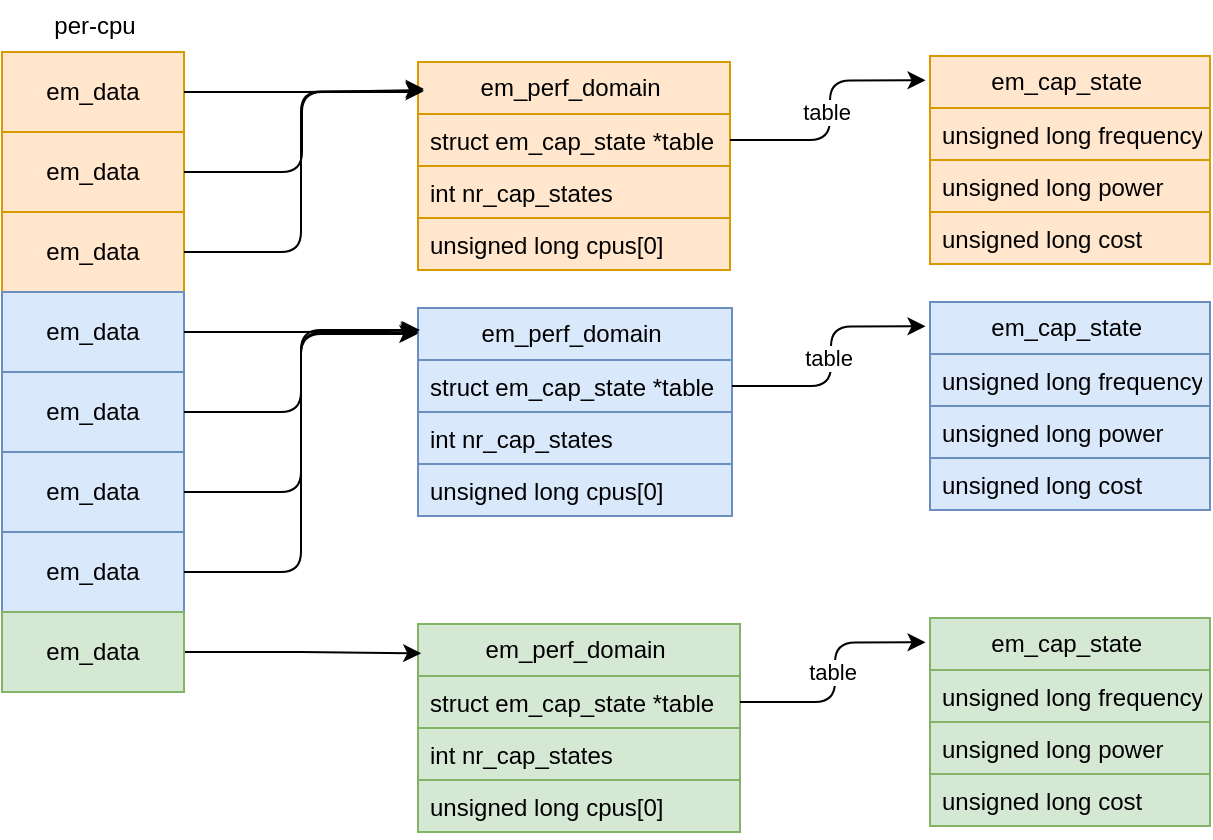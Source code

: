 <mxfile version="25.0.3">
  <diagram name="第 1 页" id="EyvoLrxKdqtRImHTJter">
    <mxGraphModel dx="1450" dy="565" grid="0" gridSize="10" guides="1" tooltips="1" connect="1" arrows="1" fold="1" page="0" pageScale="1" pageWidth="827" pageHeight="1169" math="0" shadow="0">
      <root>
        <mxCell id="0" />
        <mxCell id="1" parent="0" />
        <mxCell id="ZBppqq8Fz28i7emZPLZb-5" value="&lt;span style=&quot;white-space: pre;&quot;&gt;em_perf_domain &lt;/span&gt;" style="swimlane;fontStyle=0;childLayout=stackLayout;horizontal=1;startSize=26;fillColor=#ffe6cc;horizontalStack=0;resizeParent=1;resizeParentMax=0;resizeLast=0;collapsible=1;marginBottom=0;whiteSpace=wrap;html=1;strokeColor=#d79b00;" vertex="1" parent="1">
          <mxGeometry x="92" y="182" width="156" height="104" as="geometry" />
        </mxCell>
        <mxCell id="ZBppqq8Fz28i7emZPLZb-6" value="&lt;div data-docx-has-block-data=&quot;false&quot; data-lark-html-role=&quot;root&quot; data-page-id=&quot;OVLbd3XOoonZWexN1W4cDVL6nub&quot;&gt;&lt;div class=&quot;old-record-id-NN1HdJhBpocKVex6FEFcqNVyn2f&quot; style=&quot;white-space:pre;&quot;&gt;struct em_cap_state *table&lt;/div&gt;&lt;/div&gt;&lt;span class=&quot;lark-record-clipboard&quot; data-lark-record-format=&quot;docx/text&quot; data-lark-record-data=&quot;{&amp;quot;rootId&amp;quot;:&amp;quot;OVLbd3XOoonZWexN1W4cDVL6nub&amp;quot;,&amp;quot;text&amp;quot;:{&amp;quot;initialAttributedTexts&amp;quot;:{&amp;quot;text&amp;quot;:{&amp;quot;0&amp;quot;:&amp;quot;struct em_cap_state *table&amp;quot;},&amp;quot;attribs&amp;quot;:{&amp;quot;0&amp;quot;:&amp;quot;*0+q&amp;quot;}},&amp;quot;apool&amp;quot;:{&amp;quot;numToAttrib&amp;quot;:{&amp;quot;0&amp;quot;:[&amp;quot;author&amp;quot;,&amp;quot;7205516225223376900&amp;quot;]},&amp;quot;nextNum&amp;quot;:1}},&amp;quot;type&amp;quot;:&amp;quot;text&amp;quot;,&amp;quot;referenceRecordMap&amp;quot;:{},&amp;quot;extra&amp;quot;:{&amp;quot;channel&amp;quot;:&amp;quot;saas&amp;quot;,&amp;quot;pasteRandomId&amp;quot;:&amp;quot;0f551483-19a0-4a7f-8f10-7c148c04fb34&amp;quot;,&amp;quot;mention_page_title&amp;quot;:{},&amp;quot;external_mention_url&amp;quot;:{}},&amp;quot;isKeepQuoteContainer&amp;quot;:false,&amp;quot;isFromCode&amp;quot;:true,&amp;quot;selection&amp;quot;:[{&amp;quot;id&amp;quot;:44,&amp;quot;type&amp;quot;:&amp;quot;text&amp;quot;,&amp;quot;selection&amp;quot;:{&amp;quot;start&amp;quot;:525,&amp;quot;end&amp;quot;:551},&amp;quot;recordId&amp;quot;:&amp;quot;NN1HdJhBpocKVex6FEFcqNVyn2f&amp;quot;}],&amp;quot;payloadMap&amp;quot;:{},&amp;quot;isCut&amp;quot;:false}&quot;&gt;&lt;/span&gt;" style="text;strokeColor=#d79b00;fillColor=#ffe6cc;align=left;verticalAlign=top;spacingLeft=4;spacingRight=4;overflow=hidden;rotatable=0;points=[[0,0.5],[1,0.5]];portConstraint=eastwest;whiteSpace=wrap;html=1;" vertex="1" parent="ZBppqq8Fz28i7emZPLZb-5">
          <mxGeometry y="26" width="156" height="26" as="geometry" />
        </mxCell>
        <mxCell id="ZBppqq8Fz28i7emZPLZb-7" value="&lt;div data-docx-has-block-data=&quot;false&quot; data-lark-html-role=&quot;root&quot; data-page-id=&quot;OVLbd3XOoonZWexN1W4cDVL6nub&quot;&gt;&lt;div class=&quot;old-record-id-NN1HdJhBpocKVex6FEFcqNVyn2f&quot; style=&quot;white-space:pre;&quot;&gt;int nr_cap_states&lt;/div&gt;&lt;/div&gt;&lt;span class=&quot;lark-record-clipboard&quot; data-lark-record-format=&quot;docx/text&quot; data-lark-record-data=&quot;{&amp;quot;rootId&amp;quot;:&amp;quot;OVLbd3XOoonZWexN1W4cDVL6nub&amp;quot;,&amp;quot;text&amp;quot;:{&amp;quot;initialAttributedTexts&amp;quot;:{&amp;quot;text&amp;quot;:{&amp;quot;0&amp;quot;:&amp;quot;int nr_cap_states&amp;quot;},&amp;quot;attribs&amp;quot;:{&amp;quot;0&amp;quot;:&amp;quot;*0+h&amp;quot;}},&amp;quot;apool&amp;quot;:{&amp;quot;numToAttrib&amp;quot;:{&amp;quot;0&amp;quot;:[&amp;quot;author&amp;quot;,&amp;quot;7205516225223376900&amp;quot;]},&amp;quot;nextNum&amp;quot;:1}},&amp;quot;type&amp;quot;:&amp;quot;text&amp;quot;,&amp;quot;referenceRecordMap&amp;quot;:{},&amp;quot;extra&amp;quot;:{&amp;quot;channel&amp;quot;:&amp;quot;saas&amp;quot;,&amp;quot;pasteRandomId&amp;quot;:&amp;quot;ad8ab475-921c-4f4f-96c0-d8ee9f2fae6c&amp;quot;,&amp;quot;mention_page_title&amp;quot;:{},&amp;quot;external_mention_url&amp;quot;:{}},&amp;quot;isKeepQuoteContainer&amp;quot;:false,&amp;quot;isFromCode&amp;quot;:true,&amp;quot;selection&amp;quot;:[{&amp;quot;id&amp;quot;:44,&amp;quot;type&amp;quot;:&amp;quot;text&amp;quot;,&amp;quot;selection&amp;quot;:{&amp;quot;start&amp;quot;:562,&amp;quot;end&amp;quot;:579},&amp;quot;recordId&amp;quot;:&amp;quot;NN1HdJhBpocKVex6FEFcqNVyn2f&amp;quot;}],&amp;quot;payloadMap&amp;quot;:{},&amp;quot;isCut&amp;quot;:false}&quot;&gt;&lt;/span&gt;" style="text;strokeColor=#d79b00;fillColor=#ffe6cc;align=left;verticalAlign=top;spacingLeft=4;spacingRight=4;overflow=hidden;rotatable=0;points=[[0,0.5],[1,0.5]];portConstraint=eastwest;whiteSpace=wrap;html=1;" vertex="1" parent="ZBppqq8Fz28i7emZPLZb-5">
          <mxGeometry y="52" width="156" height="26" as="geometry" />
        </mxCell>
        <mxCell id="ZBppqq8Fz28i7emZPLZb-8" value="&lt;div data-docx-has-block-data=&quot;false&quot; data-lark-html-role=&quot;root&quot; data-page-id=&quot;OVLbd3XOoonZWexN1W4cDVL6nub&quot;&gt;&lt;div class=&quot;old-record-id-NN1HdJhBpocKVex6FEFcqNVyn2f&quot; style=&quot;white-space:pre;&quot;&gt;unsigned long cpus[0]&lt;/div&gt;&lt;/div&gt;&lt;span class=&quot;lark-record-clipboard&quot; data-lark-record-format=&quot;docx/text&quot; data-lark-record-data=&quot;{&amp;quot;rootId&amp;quot;:&amp;quot;OVLbd3XOoonZWexN1W4cDVL6nub&amp;quot;,&amp;quot;text&amp;quot;:{&amp;quot;initialAttributedTexts&amp;quot;:{&amp;quot;text&amp;quot;:{&amp;quot;0&amp;quot;:&amp;quot;unsigned long cpus[0]&amp;quot;},&amp;quot;attribs&amp;quot;:{&amp;quot;0&amp;quot;:&amp;quot;*0+l&amp;quot;}},&amp;quot;apool&amp;quot;:{&amp;quot;numToAttrib&amp;quot;:{&amp;quot;0&amp;quot;:[&amp;quot;author&amp;quot;,&amp;quot;7205516225223376900&amp;quot;]},&amp;quot;nextNum&amp;quot;:1}},&amp;quot;type&amp;quot;:&amp;quot;text&amp;quot;,&amp;quot;referenceRecordMap&amp;quot;:{},&amp;quot;extra&amp;quot;:{&amp;quot;channel&amp;quot;:&amp;quot;saas&amp;quot;,&amp;quot;pasteRandomId&amp;quot;:&amp;quot;30900909-0434-48ae-a4d5-f57c80b54d05&amp;quot;,&amp;quot;mention_page_title&amp;quot;:{},&amp;quot;external_mention_url&amp;quot;:{}},&amp;quot;isKeepQuoteContainer&amp;quot;:false,&amp;quot;isFromCode&amp;quot;:true,&amp;quot;selection&amp;quot;:[{&amp;quot;id&amp;quot;:44,&amp;quot;type&amp;quot;:&amp;quot;text&amp;quot;,&amp;quot;selection&amp;quot;:{&amp;quot;start&amp;quot;:590,&amp;quot;end&amp;quot;:611},&amp;quot;recordId&amp;quot;:&amp;quot;NN1HdJhBpocKVex6FEFcqNVyn2f&amp;quot;}],&amp;quot;payloadMap&amp;quot;:{},&amp;quot;isCut&amp;quot;:false}&quot;&gt;&lt;/span&gt;" style="text;strokeColor=#d79b00;fillColor=#ffe6cc;align=left;verticalAlign=top;spacingLeft=4;spacingRight=4;overflow=hidden;rotatable=0;points=[[0,0.5],[1,0.5]];portConstraint=eastwest;whiteSpace=wrap;html=1;" vertex="1" parent="ZBppqq8Fz28i7emZPLZb-5">
          <mxGeometry y="78" width="156" height="26" as="geometry" />
        </mxCell>
        <mxCell id="ZBppqq8Fz28i7emZPLZb-9" value="&lt;div data-docx-has-block-data=&quot;false&quot; data-lark-html-role=&quot;root&quot; data-page-id=&quot;OVLbd3XOoonZWexN1W4cDVL6nub&quot;&gt;&lt;div class=&quot;old-record-id-doxcnT75TF9JyLoYtMlHxNf5CJh&quot; style=&quot;white-space:pre;&quot;&gt;em_cap_state &lt;/div&gt;&lt;/div&gt;&lt;span class=&quot;lark-record-clipboard&quot; data-lark-record-format=&quot;docx/text&quot; data-lark-record-data=&quot;{&amp;quot;rootId&amp;quot;:&amp;quot;OVLbd3XOoonZWexN1W4cDVL6nub&amp;quot;,&amp;quot;text&amp;quot;:{&amp;quot;initialAttributedTexts&amp;quot;:{&amp;quot;text&amp;quot;:{&amp;quot;0&amp;quot;:&amp;quot;em_cap_state &amp;quot;},&amp;quot;attribs&amp;quot;:{&amp;quot;0&amp;quot;:&amp;quot;*0+d&amp;quot;}},&amp;quot;apool&amp;quot;:{&amp;quot;numToAttrib&amp;quot;:{&amp;quot;0&amp;quot;:[&amp;quot;author&amp;quot;,&amp;quot;7205516225223376900&amp;quot;]},&amp;quot;nextNum&amp;quot;:1}},&amp;quot;type&amp;quot;:&amp;quot;text&amp;quot;,&amp;quot;referenceRecordMap&amp;quot;:{},&amp;quot;extra&amp;quot;:{&amp;quot;channel&amp;quot;:&amp;quot;saas&amp;quot;,&amp;quot;pasteRandomId&amp;quot;:&amp;quot;908022e7-a374-457d-a946-4b5ff9145f23&amp;quot;,&amp;quot;mention_page_title&amp;quot;:{},&amp;quot;external_mention_url&amp;quot;:{}},&amp;quot;isKeepQuoteContainer&amp;quot;:false,&amp;quot;isFromCode&amp;quot;:true,&amp;quot;selection&amp;quot;:[{&amp;quot;id&amp;quot;:41,&amp;quot;type&amp;quot;:&amp;quot;text&amp;quot;,&amp;quot;selection&amp;quot;:{&amp;quot;start&amp;quot;:452,&amp;quot;end&amp;quot;:465},&amp;quot;recordId&amp;quot;:&amp;quot;doxcnT75TF9JyLoYtMlHxNf5CJh&amp;quot;}],&amp;quot;payloadMap&amp;quot;:{},&amp;quot;isCut&amp;quot;:false}&quot;&gt;&lt;/span&gt;" style="swimlane;fontStyle=0;childLayout=stackLayout;horizontal=1;startSize=26;fillColor=#ffe6cc;horizontalStack=0;resizeParent=1;resizeParentMax=0;resizeLast=0;collapsible=1;marginBottom=0;whiteSpace=wrap;html=1;strokeColor=#d79b00;" vertex="1" parent="1">
          <mxGeometry x="348" y="179" width="140" height="104" as="geometry" />
        </mxCell>
        <mxCell id="ZBppqq8Fz28i7emZPLZb-10" value="&lt;div data-docx-has-block-data=&quot;false&quot; data-lark-html-role=&quot;root&quot; data-page-id=&quot;OVLbd3XOoonZWexN1W4cDVL6nub&quot;&gt;&lt;div class=&quot;old-record-id-doxcnT75TF9JyLoYtMlHxNf5CJh&quot; style=&quot;white-space:pre;&quot;&gt;unsigned long frequency&lt;/div&gt;&lt;/div&gt;&lt;span class=&quot;lark-record-clipboard&quot; data-lark-record-format=&quot;docx/text&quot; data-lark-record-data=&quot;{&amp;quot;rootId&amp;quot;:&amp;quot;OVLbd3XOoonZWexN1W4cDVL6nub&amp;quot;,&amp;quot;text&amp;quot;:{&amp;quot;initialAttributedTexts&amp;quot;:{&amp;quot;text&amp;quot;:{&amp;quot;0&amp;quot;:&amp;quot;unsigned long frequency&amp;quot;},&amp;quot;attribs&amp;quot;:{&amp;quot;0&amp;quot;:&amp;quot;*0+n&amp;quot;}},&amp;quot;apool&amp;quot;:{&amp;quot;numToAttrib&amp;quot;:{&amp;quot;0&amp;quot;:[&amp;quot;author&amp;quot;,&amp;quot;7205516225223376900&amp;quot;]},&amp;quot;nextNum&amp;quot;:1}},&amp;quot;type&amp;quot;:&amp;quot;text&amp;quot;,&amp;quot;referenceRecordMap&amp;quot;:{},&amp;quot;extra&amp;quot;:{&amp;quot;channel&amp;quot;:&amp;quot;saas&amp;quot;,&amp;quot;pasteRandomId&amp;quot;:&amp;quot;746ab46c-db58-465a-a9ce-c6cffde15773&amp;quot;,&amp;quot;mention_page_title&amp;quot;:{},&amp;quot;external_mention_url&amp;quot;:{}},&amp;quot;isKeepQuoteContainer&amp;quot;:false,&amp;quot;isFromCode&amp;quot;:true,&amp;quot;selection&amp;quot;:[{&amp;quot;id&amp;quot;:41,&amp;quot;type&amp;quot;:&amp;quot;text&amp;quot;,&amp;quot;selection&amp;quot;:{&amp;quot;start&amp;quot;:476,&amp;quot;end&amp;quot;:499},&amp;quot;recordId&amp;quot;:&amp;quot;doxcnT75TF9JyLoYtMlHxNf5CJh&amp;quot;}],&amp;quot;payloadMap&amp;quot;:{},&amp;quot;isCut&amp;quot;:false}&quot;&gt;&lt;/span&gt;" style="text;strokeColor=#d79b00;fillColor=#ffe6cc;align=left;verticalAlign=top;spacingLeft=4;spacingRight=4;overflow=hidden;rotatable=0;points=[[0,0.5],[1,0.5]];portConstraint=eastwest;whiteSpace=wrap;html=1;" vertex="1" parent="ZBppqq8Fz28i7emZPLZb-9">
          <mxGeometry y="26" width="140" height="26" as="geometry" />
        </mxCell>
        <mxCell id="ZBppqq8Fz28i7emZPLZb-11" value="&lt;div data-docx-has-block-data=&quot;false&quot; data-lark-html-role=&quot;root&quot; data-page-id=&quot;OVLbd3XOoonZWexN1W4cDVL6nub&quot;&gt;&lt;div class=&quot;old-record-id-doxcnT75TF9JyLoYtMlHxNf5CJh&quot; style=&quot;white-space:pre;&quot;&gt;unsigned long power&lt;/div&gt;&lt;/div&gt;&lt;span class=&quot;lark-record-clipboard&quot; data-lark-record-format=&quot;docx/text&quot; data-lark-record-data=&quot;{&amp;quot;rootId&amp;quot;:&amp;quot;OVLbd3XOoonZWexN1W4cDVL6nub&amp;quot;,&amp;quot;text&amp;quot;:{&amp;quot;initialAttributedTexts&amp;quot;:{&amp;quot;text&amp;quot;:{&amp;quot;0&amp;quot;:&amp;quot;unsigned long power&amp;quot;},&amp;quot;attribs&amp;quot;:{&amp;quot;0&amp;quot;:&amp;quot;*0+j&amp;quot;}},&amp;quot;apool&amp;quot;:{&amp;quot;numToAttrib&amp;quot;:{&amp;quot;0&amp;quot;:[&amp;quot;author&amp;quot;,&amp;quot;7205516225223376900&amp;quot;]},&amp;quot;nextNum&amp;quot;:1}},&amp;quot;type&amp;quot;:&amp;quot;text&amp;quot;,&amp;quot;referenceRecordMap&amp;quot;:{},&amp;quot;extra&amp;quot;:{&amp;quot;channel&amp;quot;:&amp;quot;saas&amp;quot;,&amp;quot;pasteRandomId&amp;quot;:&amp;quot;2fda0109-bce5-45d3-9f02-b957aa971e81&amp;quot;,&amp;quot;mention_page_title&amp;quot;:{},&amp;quot;external_mention_url&amp;quot;:{}},&amp;quot;isKeepQuoteContainer&amp;quot;:false,&amp;quot;isFromCode&amp;quot;:true,&amp;quot;selection&amp;quot;:[{&amp;quot;id&amp;quot;:41,&amp;quot;type&amp;quot;:&amp;quot;text&amp;quot;,&amp;quot;selection&amp;quot;:{&amp;quot;start&amp;quot;:510,&amp;quot;end&amp;quot;:529},&amp;quot;recordId&amp;quot;:&amp;quot;doxcnT75TF9JyLoYtMlHxNf5CJh&amp;quot;}],&amp;quot;payloadMap&amp;quot;:{},&amp;quot;isCut&amp;quot;:false}&quot;&gt;&lt;/span&gt;" style="text;strokeColor=#d79b00;fillColor=#ffe6cc;align=left;verticalAlign=top;spacingLeft=4;spacingRight=4;overflow=hidden;rotatable=0;points=[[0,0.5],[1,0.5]];portConstraint=eastwest;whiteSpace=wrap;html=1;" vertex="1" parent="ZBppqq8Fz28i7emZPLZb-9">
          <mxGeometry y="52" width="140" height="26" as="geometry" />
        </mxCell>
        <mxCell id="ZBppqq8Fz28i7emZPLZb-12" value="&lt;div data-docx-has-block-data=&quot;false&quot; data-lark-html-role=&quot;root&quot; data-page-id=&quot;OVLbd3XOoonZWexN1W4cDVL6nub&quot;&gt;&lt;div class=&quot;old-record-id-doxcnT75TF9JyLoYtMlHxNf5CJh&quot; style=&quot;white-space:pre;&quot;&gt;unsigned long cost&lt;/div&gt;&lt;/div&gt;&lt;span class=&quot;lark-record-clipboard&quot; data-lark-record-format=&quot;docx/text&quot; data-lark-record-data=&quot;{&amp;quot;rootId&amp;quot;:&amp;quot;OVLbd3XOoonZWexN1W4cDVL6nub&amp;quot;,&amp;quot;text&amp;quot;:{&amp;quot;initialAttributedTexts&amp;quot;:{&amp;quot;text&amp;quot;:{&amp;quot;0&amp;quot;:&amp;quot;unsigned long cost&amp;quot;},&amp;quot;attribs&amp;quot;:{&amp;quot;0&amp;quot;:&amp;quot;*0+i&amp;quot;}},&amp;quot;apool&amp;quot;:{&amp;quot;numToAttrib&amp;quot;:{&amp;quot;0&amp;quot;:[&amp;quot;author&amp;quot;,&amp;quot;7205516225223376900&amp;quot;]},&amp;quot;nextNum&amp;quot;:1}},&amp;quot;type&amp;quot;:&amp;quot;text&amp;quot;,&amp;quot;referenceRecordMap&amp;quot;:{},&amp;quot;extra&amp;quot;:{&amp;quot;channel&amp;quot;:&amp;quot;saas&amp;quot;,&amp;quot;pasteRandomId&amp;quot;:&amp;quot;133f596d-f70b-4092-b333-635503cdd5c5&amp;quot;,&amp;quot;mention_page_title&amp;quot;:{},&amp;quot;external_mention_url&amp;quot;:{}},&amp;quot;isKeepQuoteContainer&amp;quot;:false,&amp;quot;isFromCode&amp;quot;:true,&amp;quot;selection&amp;quot;:[{&amp;quot;id&amp;quot;:41,&amp;quot;type&amp;quot;:&amp;quot;text&amp;quot;,&amp;quot;selection&amp;quot;:{&amp;quot;start&amp;quot;:540,&amp;quot;end&amp;quot;:558},&amp;quot;recordId&amp;quot;:&amp;quot;doxcnT75TF9JyLoYtMlHxNf5CJh&amp;quot;}],&amp;quot;payloadMap&amp;quot;:{},&amp;quot;isCut&amp;quot;:false}&quot;&gt;&lt;/span&gt;" style="text;strokeColor=#d79b00;fillColor=#ffe6cc;align=left;verticalAlign=top;spacingLeft=4;spacingRight=4;overflow=hidden;rotatable=0;points=[[0,0.5],[1,0.5]];portConstraint=eastwest;whiteSpace=wrap;html=1;" vertex="1" parent="ZBppqq8Fz28i7emZPLZb-9">
          <mxGeometry y="78" width="140" height="26" as="geometry" />
        </mxCell>
        <mxCell id="ZBppqq8Fz28i7emZPLZb-13" style="edgeStyle=orthogonalEdgeStyle;rounded=1;orthogonalLoop=1;jettySize=auto;html=1;entryX=-0.016;entryY=0.117;entryDx=0;entryDy=0;entryPerimeter=0;curved=0;" edge="1" parent="1" source="ZBppqq8Fz28i7emZPLZb-6" target="ZBppqq8Fz28i7emZPLZb-9">
          <mxGeometry relative="1" as="geometry" />
        </mxCell>
        <mxCell id="ZBppqq8Fz28i7emZPLZb-14" value="table" style="edgeLabel;html=1;align=center;verticalAlign=middle;resizable=0;points=[];" vertex="1" connectable="0" parent="ZBppqq8Fz28i7emZPLZb-13">
          <mxGeometry x="-0.082" y="4" relative="1" as="geometry">
            <mxPoint x="2" y="-6" as="offset" />
          </mxGeometry>
        </mxCell>
        <mxCell id="ZBppqq8Fz28i7emZPLZb-15" value="&lt;div data-docx-has-block-data=&quot;false&quot; data-lark-html-role=&quot;root&quot; data-page-id=&quot;OVLbd3XOoonZWexN1W4cDVL6nub&quot;&gt;&lt;div class=&quot;old-record-id-FXq8d2i6ooXtlqxFhQScFGkGnjd&quot; style=&quot;white-space:pre;&quot;&gt;em_data&lt;/div&gt;&lt;/div&gt;&lt;span class=&quot;lark-record-clipboard&quot; data-lark-record-format=&quot;docx/text&quot; data-lark-record-data=&quot;{&amp;quot;rootId&amp;quot;:&amp;quot;OVLbd3XOoonZWexN1W4cDVL6nub&amp;quot;,&amp;quot;text&amp;quot;:{&amp;quot;initialAttributedTexts&amp;quot;:{&amp;quot;text&amp;quot;:{&amp;quot;0&amp;quot;:&amp;quot;em_data&amp;quot;},&amp;quot;attribs&amp;quot;:{&amp;quot;0&amp;quot;:&amp;quot;*0+7&amp;quot;}},&amp;quot;apool&amp;quot;:{&amp;quot;numToAttrib&amp;quot;:{&amp;quot;0&amp;quot;:[&amp;quot;author&amp;quot;,&amp;quot;7205516225223376900&amp;quot;]},&amp;quot;nextNum&amp;quot;:1}},&amp;quot;type&amp;quot;:&amp;quot;text&amp;quot;,&amp;quot;referenceRecordMap&amp;quot;:{},&amp;quot;extra&amp;quot;:{&amp;quot;channel&amp;quot;:&amp;quot;saas&amp;quot;,&amp;quot;pasteRandomId&amp;quot;:&amp;quot;5cea5744-f298-4094-9a60-5d48ca6e2817&amp;quot;,&amp;quot;mention_page_title&amp;quot;:{},&amp;quot;external_mention_url&amp;quot;:{}},&amp;quot;isKeepQuoteContainer&amp;quot;:false,&amp;quot;isFromCode&amp;quot;:true,&amp;quot;selection&amp;quot;:[{&amp;quot;id&amp;quot;:85,&amp;quot;type&amp;quot;:&amp;quot;text&amp;quot;,&amp;quot;selection&amp;quot;:{&amp;quot;start&amp;quot;:122,&amp;quot;end&amp;quot;:129},&amp;quot;recordId&amp;quot;:&amp;quot;FXq8d2i6ooXtlqxFhQScFGkGnjd&amp;quot;}],&amp;quot;payloadMap&amp;quot;:{},&amp;quot;isCut&amp;quot;:false}&quot;&gt;&lt;/span&gt;" style="html=1;whiteSpace=wrap;fillColor=#ffe6cc;strokeColor=#d79b00;" vertex="1" parent="1">
          <mxGeometry x="-116" y="177" width="91" height="40" as="geometry" />
        </mxCell>
        <mxCell id="ZBppqq8Fz28i7emZPLZb-16" value="&lt;div data-docx-has-block-data=&quot;false&quot; data-lark-html-role=&quot;root&quot; data-page-id=&quot;OVLbd3XOoonZWexN1W4cDVL6nub&quot;&gt;&lt;div class=&quot;old-record-id-FXq8d2i6ooXtlqxFhQScFGkGnjd&quot; style=&quot;white-space:pre;&quot;&gt;em_data&lt;/div&gt;&lt;/div&gt;&lt;span class=&quot;lark-record-clipboard&quot; data-lark-record-format=&quot;docx/text&quot; data-lark-record-data=&quot;{&amp;quot;rootId&amp;quot;:&amp;quot;OVLbd3XOoonZWexN1W4cDVL6nub&amp;quot;,&amp;quot;text&amp;quot;:{&amp;quot;initialAttributedTexts&amp;quot;:{&amp;quot;text&amp;quot;:{&amp;quot;0&amp;quot;:&amp;quot;em_data&amp;quot;},&amp;quot;attribs&amp;quot;:{&amp;quot;0&amp;quot;:&amp;quot;*0+7&amp;quot;}},&amp;quot;apool&amp;quot;:{&amp;quot;numToAttrib&amp;quot;:{&amp;quot;0&amp;quot;:[&amp;quot;author&amp;quot;,&amp;quot;7205516225223376900&amp;quot;]},&amp;quot;nextNum&amp;quot;:1}},&amp;quot;type&amp;quot;:&amp;quot;text&amp;quot;,&amp;quot;referenceRecordMap&amp;quot;:{},&amp;quot;extra&amp;quot;:{&amp;quot;channel&amp;quot;:&amp;quot;saas&amp;quot;,&amp;quot;pasteRandomId&amp;quot;:&amp;quot;5cea5744-f298-4094-9a60-5d48ca6e2817&amp;quot;,&amp;quot;mention_page_title&amp;quot;:{},&amp;quot;external_mention_url&amp;quot;:{}},&amp;quot;isKeepQuoteContainer&amp;quot;:false,&amp;quot;isFromCode&amp;quot;:true,&amp;quot;selection&amp;quot;:[{&amp;quot;id&amp;quot;:85,&amp;quot;type&amp;quot;:&amp;quot;text&amp;quot;,&amp;quot;selection&amp;quot;:{&amp;quot;start&amp;quot;:122,&amp;quot;end&amp;quot;:129},&amp;quot;recordId&amp;quot;:&amp;quot;FXq8d2i6ooXtlqxFhQScFGkGnjd&amp;quot;}],&amp;quot;payloadMap&amp;quot;:{},&amp;quot;isCut&amp;quot;:false}&quot;&gt;&lt;/span&gt;" style="html=1;whiteSpace=wrap;fillColor=#ffe6cc;strokeColor=#d79b00;" vertex="1" parent="1">
          <mxGeometry x="-116" y="217" width="91" height="40" as="geometry" />
        </mxCell>
        <mxCell id="ZBppqq8Fz28i7emZPLZb-17" value="&lt;div data-docx-has-block-data=&quot;false&quot; data-lark-html-role=&quot;root&quot; data-page-id=&quot;OVLbd3XOoonZWexN1W4cDVL6nub&quot;&gt;&lt;div class=&quot;old-record-id-FXq8d2i6ooXtlqxFhQScFGkGnjd&quot; style=&quot;white-space:pre;&quot;&gt;em_data&lt;/div&gt;&lt;/div&gt;&lt;span class=&quot;lark-record-clipboard&quot; data-lark-record-format=&quot;docx/text&quot; data-lark-record-data=&quot;{&amp;quot;rootId&amp;quot;:&amp;quot;OVLbd3XOoonZWexN1W4cDVL6nub&amp;quot;,&amp;quot;text&amp;quot;:{&amp;quot;initialAttributedTexts&amp;quot;:{&amp;quot;text&amp;quot;:{&amp;quot;0&amp;quot;:&amp;quot;em_data&amp;quot;},&amp;quot;attribs&amp;quot;:{&amp;quot;0&amp;quot;:&amp;quot;*0+7&amp;quot;}},&amp;quot;apool&amp;quot;:{&amp;quot;numToAttrib&amp;quot;:{&amp;quot;0&amp;quot;:[&amp;quot;author&amp;quot;,&amp;quot;7205516225223376900&amp;quot;]},&amp;quot;nextNum&amp;quot;:1}},&amp;quot;type&amp;quot;:&amp;quot;text&amp;quot;,&amp;quot;referenceRecordMap&amp;quot;:{},&amp;quot;extra&amp;quot;:{&amp;quot;channel&amp;quot;:&amp;quot;saas&amp;quot;,&amp;quot;pasteRandomId&amp;quot;:&amp;quot;5cea5744-f298-4094-9a60-5d48ca6e2817&amp;quot;,&amp;quot;mention_page_title&amp;quot;:{},&amp;quot;external_mention_url&amp;quot;:{}},&amp;quot;isKeepQuoteContainer&amp;quot;:false,&amp;quot;isFromCode&amp;quot;:true,&amp;quot;selection&amp;quot;:[{&amp;quot;id&amp;quot;:85,&amp;quot;type&amp;quot;:&amp;quot;text&amp;quot;,&amp;quot;selection&amp;quot;:{&amp;quot;start&amp;quot;:122,&amp;quot;end&amp;quot;:129},&amp;quot;recordId&amp;quot;:&amp;quot;FXq8d2i6ooXtlqxFhQScFGkGnjd&amp;quot;}],&amp;quot;payloadMap&amp;quot;:{},&amp;quot;isCut&amp;quot;:false}&quot;&gt;&lt;/span&gt;" style="html=1;whiteSpace=wrap;fillColor=#ffe6cc;strokeColor=#d79b00;" vertex="1" parent="1">
          <mxGeometry x="-116" y="257" width="91" height="40" as="geometry" />
        </mxCell>
        <mxCell id="ZBppqq8Fz28i7emZPLZb-18" value="&lt;div data-docx-has-block-data=&quot;false&quot; data-lark-html-role=&quot;root&quot; data-page-id=&quot;OVLbd3XOoonZWexN1W4cDVL6nub&quot;&gt;&lt;div class=&quot;old-record-id-FXq8d2i6ooXtlqxFhQScFGkGnjd&quot; style=&quot;white-space:pre;&quot;&gt;em_data&lt;br&gt;&lt;/div&gt;&lt;/div&gt;&lt;span class=&quot;lark-record-clipboard&quot; data-lark-record-format=&quot;docx/text&quot; data-lark-record-data=&quot;{&amp;quot;rootId&amp;quot;:&amp;quot;OVLbd3XOoonZWexN1W4cDVL6nub&amp;quot;,&amp;quot;text&amp;quot;:{&amp;quot;initialAttributedTexts&amp;quot;:{&amp;quot;text&amp;quot;:{&amp;quot;0&amp;quot;:&amp;quot;em_data&amp;quot;},&amp;quot;attribs&amp;quot;:{&amp;quot;0&amp;quot;:&amp;quot;*0+7&amp;quot;}},&amp;quot;apool&amp;quot;:{&amp;quot;numToAttrib&amp;quot;:{&amp;quot;0&amp;quot;:[&amp;quot;author&amp;quot;,&amp;quot;7205516225223376900&amp;quot;]},&amp;quot;nextNum&amp;quot;:1}},&amp;quot;type&amp;quot;:&amp;quot;text&amp;quot;,&amp;quot;referenceRecordMap&amp;quot;:{},&amp;quot;extra&amp;quot;:{&amp;quot;channel&amp;quot;:&amp;quot;saas&amp;quot;,&amp;quot;pasteRandomId&amp;quot;:&amp;quot;5cea5744-f298-4094-9a60-5d48ca6e2817&amp;quot;,&amp;quot;mention_page_title&amp;quot;:{},&amp;quot;external_mention_url&amp;quot;:{}},&amp;quot;isKeepQuoteContainer&amp;quot;:false,&amp;quot;isFromCode&amp;quot;:true,&amp;quot;selection&amp;quot;:[{&amp;quot;id&amp;quot;:85,&amp;quot;type&amp;quot;:&amp;quot;text&amp;quot;,&amp;quot;selection&amp;quot;:{&amp;quot;start&amp;quot;:122,&amp;quot;end&amp;quot;:129},&amp;quot;recordId&amp;quot;:&amp;quot;FXq8d2i6ooXtlqxFhQScFGkGnjd&amp;quot;}],&amp;quot;payloadMap&amp;quot;:{},&amp;quot;isCut&amp;quot;:false}&quot;&gt;&lt;/span&gt;" style="html=1;whiteSpace=wrap;fillColor=#dae8fc;strokeColor=#6c8ebf;" vertex="1" parent="1">
          <mxGeometry x="-116" y="297" width="91" height="40" as="geometry" />
        </mxCell>
        <mxCell id="ZBppqq8Fz28i7emZPLZb-19" value="&lt;div data-docx-has-block-data=&quot;false&quot; data-lark-html-role=&quot;root&quot; data-page-id=&quot;OVLbd3XOoonZWexN1W4cDVL6nub&quot;&gt;&lt;div class=&quot;old-record-id-FXq8d2i6ooXtlqxFhQScFGkGnjd&quot; style=&quot;white-space:pre;&quot;&gt;em_data&lt;/div&gt;&lt;/div&gt;&lt;span class=&quot;lark-record-clipboard&quot; data-lark-record-format=&quot;docx/text&quot; data-lark-record-data=&quot;{&amp;quot;rootId&amp;quot;:&amp;quot;OVLbd3XOoonZWexN1W4cDVL6nub&amp;quot;,&amp;quot;text&amp;quot;:{&amp;quot;initialAttributedTexts&amp;quot;:{&amp;quot;text&amp;quot;:{&amp;quot;0&amp;quot;:&amp;quot;em_data&amp;quot;},&amp;quot;attribs&amp;quot;:{&amp;quot;0&amp;quot;:&amp;quot;*0+7&amp;quot;}},&amp;quot;apool&amp;quot;:{&amp;quot;numToAttrib&amp;quot;:{&amp;quot;0&amp;quot;:[&amp;quot;author&amp;quot;,&amp;quot;7205516225223376900&amp;quot;]},&amp;quot;nextNum&amp;quot;:1}},&amp;quot;type&amp;quot;:&amp;quot;text&amp;quot;,&amp;quot;referenceRecordMap&amp;quot;:{},&amp;quot;extra&amp;quot;:{&amp;quot;channel&amp;quot;:&amp;quot;saas&amp;quot;,&amp;quot;pasteRandomId&amp;quot;:&amp;quot;5cea5744-f298-4094-9a60-5d48ca6e2817&amp;quot;,&amp;quot;mention_page_title&amp;quot;:{},&amp;quot;external_mention_url&amp;quot;:{}},&amp;quot;isKeepQuoteContainer&amp;quot;:false,&amp;quot;isFromCode&amp;quot;:true,&amp;quot;selection&amp;quot;:[{&amp;quot;id&amp;quot;:85,&amp;quot;type&amp;quot;:&amp;quot;text&amp;quot;,&amp;quot;selection&amp;quot;:{&amp;quot;start&amp;quot;:122,&amp;quot;end&amp;quot;:129},&amp;quot;recordId&amp;quot;:&amp;quot;FXq8d2i6ooXtlqxFhQScFGkGnjd&amp;quot;}],&amp;quot;payloadMap&amp;quot;:{},&amp;quot;isCut&amp;quot;:false}&quot;&gt;&lt;/span&gt;" style="html=1;whiteSpace=wrap;fillColor=#dae8fc;strokeColor=#6c8ebf;" vertex="1" parent="1">
          <mxGeometry x="-116" y="337" width="91" height="40" as="geometry" />
        </mxCell>
        <mxCell id="ZBppqq8Fz28i7emZPLZb-20" value="per-cpu" style="text;html=1;align=center;verticalAlign=middle;resizable=0;points=[];autosize=1;strokeColor=none;fillColor=none;" vertex="1" parent="1">
          <mxGeometry x="-100" y="151" width="59" height="26" as="geometry" />
        </mxCell>
        <mxCell id="ZBppqq8Fz28i7emZPLZb-21" value="&lt;div data-docx-has-block-data=&quot;false&quot; data-lark-html-role=&quot;root&quot; data-page-id=&quot;OVLbd3XOoonZWexN1W4cDVL6nub&quot;&gt;&lt;div class=&quot;old-record-id-FXq8d2i6ooXtlqxFhQScFGkGnjd&quot; style=&quot;white-space:pre;&quot;&gt;em_data&lt;/div&gt;&lt;/div&gt;&lt;span class=&quot;lark-record-clipboard&quot; data-lark-record-format=&quot;docx/text&quot; data-lark-record-data=&quot;{&amp;quot;rootId&amp;quot;:&amp;quot;OVLbd3XOoonZWexN1W4cDVL6nub&amp;quot;,&amp;quot;text&amp;quot;:{&amp;quot;initialAttributedTexts&amp;quot;:{&amp;quot;text&amp;quot;:{&amp;quot;0&amp;quot;:&amp;quot;em_data&amp;quot;},&amp;quot;attribs&amp;quot;:{&amp;quot;0&amp;quot;:&amp;quot;*0+7&amp;quot;}},&amp;quot;apool&amp;quot;:{&amp;quot;numToAttrib&amp;quot;:{&amp;quot;0&amp;quot;:[&amp;quot;author&amp;quot;,&amp;quot;7205516225223376900&amp;quot;]},&amp;quot;nextNum&amp;quot;:1}},&amp;quot;type&amp;quot;:&amp;quot;text&amp;quot;,&amp;quot;referenceRecordMap&amp;quot;:{},&amp;quot;extra&amp;quot;:{&amp;quot;channel&amp;quot;:&amp;quot;saas&amp;quot;,&amp;quot;pasteRandomId&amp;quot;:&amp;quot;5cea5744-f298-4094-9a60-5d48ca6e2817&amp;quot;,&amp;quot;mention_page_title&amp;quot;:{},&amp;quot;external_mention_url&amp;quot;:{}},&amp;quot;isKeepQuoteContainer&amp;quot;:false,&amp;quot;isFromCode&amp;quot;:true,&amp;quot;selection&amp;quot;:[{&amp;quot;id&amp;quot;:85,&amp;quot;type&amp;quot;:&amp;quot;text&amp;quot;,&amp;quot;selection&amp;quot;:{&amp;quot;start&amp;quot;:122,&amp;quot;end&amp;quot;:129},&amp;quot;recordId&amp;quot;:&amp;quot;FXq8d2i6ooXtlqxFhQScFGkGnjd&amp;quot;}],&amp;quot;payloadMap&amp;quot;:{},&amp;quot;isCut&amp;quot;:false}&quot;&gt;&lt;/span&gt;" style="html=1;whiteSpace=wrap;fillColor=#dae8fc;strokeColor=#6c8ebf;" vertex="1" parent="1">
          <mxGeometry x="-116" y="377" width="91" height="40" as="geometry" />
        </mxCell>
        <mxCell id="ZBppqq8Fz28i7emZPLZb-22" value="&lt;div data-docx-has-block-data=&quot;false&quot; data-lark-html-role=&quot;root&quot; data-page-id=&quot;OVLbd3XOoonZWexN1W4cDVL6nub&quot;&gt;&lt;div class=&quot;old-record-id-FXq8d2i6ooXtlqxFhQScFGkGnjd&quot; style=&quot;white-space:pre;&quot;&gt;em_data&lt;/div&gt;&lt;/div&gt;&lt;span class=&quot;lark-record-clipboard&quot; data-lark-record-format=&quot;docx/text&quot; data-lark-record-data=&quot;{&amp;quot;rootId&amp;quot;:&amp;quot;OVLbd3XOoonZWexN1W4cDVL6nub&amp;quot;,&amp;quot;text&amp;quot;:{&amp;quot;initialAttributedTexts&amp;quot;:{&amp;quot;text&amp;quot;:{&amp;quot;0&amp;quot;:&amp;quot;em_data&amp;quot;},&amp;quot;attribs&amp;quot;:{&amp;quot;0&amp;quot;:&amp;quot;*0+7&amp;quot;}},&amp;quot;apool&amp;quot;:{&amp;quot;numToAttrib&amp;quot;:{&amp;quot;0&amp;quot;:[&amp;quot;author&amp;quot;,&amp;quot;7205516225223376900&amp;quot;]},&amp;quot;nextNum&amp;quot;:1}},&amp;quot;type&amp;quot;:&amp;quot;text&amp;quot;,&amp;quot;referenceRecordMap&amp;quot;:{},&amp;quot;extra&amp;quot;:{&amp;quot;channel&amp;quot;:&amp;quot;saas&amp;quot;,&amp;quot;pasteRandomId&amp;quot;:&amp;quot;5cea5744-f298-4094-9a60-5d48ca6e2817&amp;quot;,&amp;quot;mention_page_title&amp;quot;:{},&amp;quot;external_mention_url&amp;quot;:{}},&amp;quot;isKeepQuoteContainer&amp;quot;:false,&amp;quot;isFromCode&amp;quot;:true,&amp;quot;selection&amp;quot;:[{&amp;quot;id&amp;quot;:85,&amp;quot;type&amp;quot;:&amp;quot;text&amp;quot;,&amp;quot;selection&amp;quot;:{&amp;quot;start&amp;quot;:122,&amp;quot;end&amp;quot;:129},&amp;quot;recordId&amp;quot;:&amp;quot;FXq8d2i6ooXtlqxFhQScFGkGnjd&amp;quot;}],&amp;quot;payloadMap&amp;quot;:{},&amp;quot;isCut&amp;quot;:false}&quot;&gt;&lt;/span&gt;" style="html=1;whiteSpace=wrap;fillColor=#dae8fc;strokeColor=#6c8ebf;" vertex="1" parent="1">
          <mxGeometry x="-116" y="417" width="91" height="40" as="geometry" />
        </mxCell>
        <mxCell id="ZBppqq8Fz28i7emZPLZb-23" style="edgeStyle=orthogonalEdgeStyle;rounded=1;orthogonalLoop=1;jettySize=auto;html=1;curved=0;" edge="1" parent="1" source="ZBppqq8Fz28i7emZPLZb-15">
          <mxGeometry relative="1" as="geometry">
            <mxPoint x="95" y="196" as="targetPoint" />
          </mxGeometry>
        </mxCell>
        <mxCell id="ZBppqq8Fz28i7emZPLZb-24" value="&lt;span style=&quot;white-space: pre;&quot;&gt;em_perf_domain &lt;/span&gt;" style="swimlane;fontStyle=0;childLayout=stackLayout;horizontal=1;startSize=26;fillColor=#dae8fc;horizontalStack=0;resizeParent=1;resizeParentMax=0;resizeLast=0;collapsible=1;marginBottom=0;whiteSpace=wrap;html=1;strokeColor=#6c8ebf;" vertex="1" parent="1">
          <mxGeometry x="92" y="305" width="157" height="104" as="geometry" />
        </mxCell>
        <mxCell id="ZBppqq8Fz28i7emZPLZb-25" value="&lt;div data-docx-has-block-data=&quot;false&quot; data-lark-html-role=&quot;root&quot; data-page-id=&quot;OVLbd3XOoonZWexN1W4cDVL6nub&quot;&gt;&lt;div class=&quot;old-record-id-NN1HdJhBpocKVex6FEFcqNVyn2f&quot; style=&quot;white-space:pre;&quot;&gt;struct em_cap_state *table&lt;/div&gt;&lt;/div&gt;&lt;span class=&quot;lark-record-clipboard&quot; data-lark-record-format=&quot;docx/text&quot; data-lark-record-data=&quot;{&amp;quot;rootId&amp;quot;:&amp;quot;OVLbd3XOoonZWexN1W4cDVL6nub&amp;quot;,&amp;quot;text&amp;quot;:{&amp;quot;initialAttributedTexts&amp;quot;:{&amp;quot;text&amp;quot;:{&amp;quot;0&amp;quot;:&amp;quot;struct em_cap_state *table&amp;quot;},&amp;quot;attribs&amp;quot;:{&amp;quot;0&amp;quot;:&amp;quot;*0+q&amp;quot;}},&amp;quot;apool&amp;quot;:{&amp;quot;numToAttrib&amp;quot;:{&amp;quot;0&amp;quot;:[&amp;quot;author&amp;quot;,&amp;quot;7205516225223376900&amp;quot;]},&amp;quot;nextNum&amp;quot;:1}},&amp;quot;type&amp;quot;:&amp;quot;text&amp;quot;,&amp;quot;referenceRecordMap&amp;quot;:{},&amp;quot;extra&amp;quot;:{&amp;quot;channel&amp;quot;:&amp;quot;saas&amp;quot;,&amp;quot;pasteRandomId&amp;quot;:&amp;quot;0f551483-19a0-4a7f-8f10-7c148c04fb34&amp;quot;,&amp;quot;mention_page_title&amp;quot;:{},&amp;quot;external_mention_url&amp;quot;:{}},&amp;quot;isKeepQuoteContainer&amp;quot;:false,&amp;quot;isFromCode&amp;quot;:true,&amp;quot;selection&amp;quot;:[{&amp;quot;id&amp;quot;:44,&amp;quot;type&amp;quot;:&amp;quot;text&amp;quot;,&amp;quot;selection&amp;quot;:{&amp;quot;start&amp;quot;:525,&amp;quot;end&amp;quot;:551},&amp;quot;recordId&amp;quot;:&amp;quot;NN1HdJhBpocKVex6FEFcqNVyn2f&amp;quot;}],&amp;quot;payloadMap&amp;quot;:{},&amp;quot;isCut&amp;quot;:false}&quot;&gt;&lt;/span&gt;" style="text;strokeColor=#6c8ebf;fillColor=#dae8fc;align=left;verticalAlign=top;spacingLeft=4;spacingRight=4;overflow=hidden;rotatable=0;points=[[0,0.5],[1,0.5]];portConstraint=eastwest;whiteSpace=wrap;html=1;" vertex="1" parent="ZBppqq8Fz28i7emZPLZb-24">
          <mxGeometry y="26" width="157" height="26" as="geometry" />
        </mxCell>
        <mxCell id="ZBppqq8Fz28i7emZPLZb-26" value="&lt;div data-docx-has-block-data=&quot;false&quot; data-lark-html-role=&quot;root&quot; data-page-id=&quot;OVLbd3XOoonZWexN1W4cDVL6nub&quot;&gt;&lt;div class=&quot;old-record-id-NN1HdJhBpocKVex6FEFcqNVyn2f&quot; style=&quot;white-space:pre;&quot;&gt;int nr_cap_states&lt;/div&gt;&lt;/div&gt;&lt;span class=&quot;lark-record-clipboard&quot; data-lark-record-format=&quot;docx/text&quot; data-lark-record-data=&quot;{&amp;quot;rootId&amp;quot;:&amp;quot;OVLbd3XOoonZWexN1W4cDVL6nub&amp;quot;,&amp;quot;text&amp;quot;:{&amp;quot;initialAttributedTexts&amp;quot;:{&amp;quot;text&amp;quot;:{&amp;quot;0&amp;quot;:&amp;quot;int nr_cap_states&amp;quot;},&amp;quot;attribs&amp;quot;:{&amp;quot;0&amp;quot;:&amp;quot;*0+h&amp;quot;}},&amp;quot;apool&amp;quot;:{&amp;quot;numToAttrib&amp;quot;:{&amp;quot;0&amp;quot;:[&amp;quot;author&amp;quot;,&amp;quot;7205516225223376900&amp;quot;]},&amp;quot;nextNum&amp;quot;:1}},&amp;quot;type&amp;quot;:&amp;quot;text&amp;quot;,&amp;quot;referenceRecordMap&amp;quot;:{},&amp;quot;extra&amp;quot;:{&amp;quot;channel&amp;quot;:&amp;quot;saas&amp;quot;,&amp;quot;pasteRandomId&amp;quot;:&amp;quot;ad8ab475-921c-4f4f-96c0-d8ee9f2fae6c&amp;quot;,&amp;quot;mention_page_title&amp;quot;:{},&amp;quot;external_mention_url&amp;quot;:{}},&amp;quot;isKeepQuoteContainer&amp;quot;:false,&amp;quot;isFromCode&amp;quot;:true,&amp;quot;selection&amp;quot;:[{&amp;quot;id&amp;quot;:44,&amp;quot;type&amp;quot;:&amp;quot;text&amp;quot;,&amp;quot;selection&amp;quot;:{&amp;quot;start&amp;quot;:562,&amp;quot;end&amp;quot;:579},&amp;quot;recordId&amp;quot;:&amp;quot;NN1HdJhBpocKVex6FEFcqNVyn2f&amp;quot;}],&amp;quot;payloadMap&amp;quot;:{},&amp;quot;isCut&amp;quot;:false}&quot;&gt;&lt;/span&gt;" style="text;strokeColor=#6c8ebf;fillColor=#dae8fc;align=left;verticalAlign=top;spacingLeft=4;spacingRight=4;overflow=hidden;rotatable=0;points=[[0,0.5],[1,0.5]];portConstraint=eastwest;whiteSpace=wrap;html=1;" vertex="1" parent="ZBppqq8Fz28i7emZPLZb-24">
          <mxGeometry y="52" width="157" height="26" as="geometry" />
        </mxCell>
        <mxCell id="ZBppqq8Fz28i7emZPLZb-27" value="&lt;div data-docx-has-block-data=&quot;false&quot; data-lark-html-role=&quot;root&quot; data-page-id=&quot;OVLbd3XOoonZWexN1W4cDVL6nub&quot;&gt;&lt;div class=&quot;old-record-id-NN1HdJhBpocKVex6FEFcqNVyn2f&quot; style=&quot;white-space:pre;&quot;&gt;unsigned long cpus[0]&lt;/div&gt;&lt;/div&gt;&lt;span class=&quot;lark-record-clipboard&quot; data-lark-record-format=&quot;docx/text&quot; data-lark-record-data=&quot;{&amp;quot;rootId&amp;quot;:&amp;quot;OVLbd3XOoonZWexN1W4cDVL6nub&amp;quot;,&amp;quot;text&amp;quot;:{&amp;quot;initialAttributedTexts&amp;quot;:{&amp;quot;text&amp;quot;:{&amp;quot;0&amp;quot;:&amp;quot;unsigned long cpus[0]&amp;quot;},&amp;quot;attribs&amp;quot;:{&amp;quot;0&amp;quot;:&amp;quot;*0+l&amp;quot;}},&amp;quot;apool&amp;quot;:{&amp;quot;numToAttrib&amp;quot;:{&amp;quot;0&amp;quot;:[&amp;quot;author&amp;quot;,&amp;quot;7205516225223376900&amp;quot;]},&amp;quot;nextNum&amp;quot;:1}},&amp;quot;type&amp;quot;:&amp;quot;text&amp;quot;,&amp;quot;referenceRecordMap&amp;quot;:{},&amp;quot;extra&amp;quot;:{&amp;quot;channel&amp;quot;:&amp;quot;saas&amp;quot;,&amp;quot;pasteRandomId&amp;quot;:&amp;quot;30900909-0434-48ae-a4d5-f57c80b54d05&amp;quot;,&amp;quot;mention_page_title&amp;quot;:{},&amp;quot;external_mention_url&amp;quot;:{}},&amp;quot;isKeepQuoteContainer&amp;quot;:false,&amp;quot;isFromCode&amp;quot;:true,&amp;quot;selection&amp;quot;:[{&amp;quot;id&amp;quot;:44,&amp;quot;type&amp;quot;:&amp;quot;text&amp;quot;,&amp;quot;selection&amp;quot;:{&amp;quot;start&amp;quot;:590,&amp;quot;end&amp;quot;:611},&amp;quot;recordId&amp;quot;:&amp;quot;NN1HdJhBpocKVex6FEFcqNVyn2f&amp;quot;}],&amp;quot;payloadMap&amp;quot;:{},&amp;quot;isCut&amp;quot;:false}&quot;&gt;&lt;/span&gt;" style="text;strokeColor=#6c8ebf;fillColor=#dae8fc;align=left;verticalAlign=top;spacingLeft=4;spacingRight=4;overflow=hidden;rotatable=0;points=[[0,0.5],[1,0.5]];portConstraint=eastwest;whiteSpace=wrap;html=1;" vertex="1" parent="ZBppqq8Fz28i7emZPLZb-24">
          <mxGeometry y="78" width="157" height="26" as="geometry" />
        </mxCell>
        <mxCell id="ZBppqq8Fz28i7emZPLZb-28" value="&lt;div data-docx-has-block-data=&quot;false&quot; data-lark-html-role=&quot;root&quot; data-page-id=&quot;OVLbd3XOoonZWexN1W4cDVL6nub&quot;&gt;&lt;div class=&quot;old-record-id-doxcnT75TF9JyLoYtMlHxNf5CJh&quot; style=&quot;white-space:pre;&quot;&gt;em_cap_state &lt;/div&gt;&lt;/div&gt;&lt;span class=&quot;lark-record-clipboard&quot; data-lark-record-format=&quot;docx/text&quot; data-lark-record-data=&quot;{&amp;quot;rootId&amp;quot;:&amp;quot;OVLbd3XOoonZWexN1W4cDVL6nub&amp;quot;,&amp;quot;text&amp;quot;:{&amp;quot;initialAttributedTexts&amp;quot;:{&amp;quot;text&amp;quot;:{&amp;quot;0&amp;quot;:&amp;quot;em_cap_state &amp;quot;},&amp;quot;attribs&amp;quot;:{&amp;quot;0&amp;quot;:&amp;quot;*0+d&amp;quot;}},&amp;quot;apool&amp;quot;:{&amp;quot;numToAttrib&amp;quot;:{&amp;quot;0&amp;quot;:[&amp;quot;author&amp;quot;,&amp;quot;7205516225223376900&amp;quot;]},&amp;quot;nextNum&amp;quot;:1}},&amp;quot;type&amp;quot;:&amp;quot;text&amp;quot;,&amp;quot;referenceRecordMap&amp;quot;:{},&amp;quot;extra&amp;quot;:{&amp;quot;channel&amp;quot;:&amp;quot;saas&amp;quot;,&amp;quot;pasteRandomId&amp;quot;:&amp;quot;908022e7-a374-457d-a946-4b5ff9145f23&amp;quot;,&amp;quot;mention_page_title&amp;quot;:{},&amp;quot;external_mention_url&amp;quot;:{}},&amp;quot;isKeepQuoteContainer&amp;quot;:false,&amp;quot;isFromCode&amp;quot;:true,&amp;quot;selection&amp;quot;:[{&amp;quot;id&amp;quot;:41,&amp;quot;type&amp;quot;:&amp;quot;text&amp;quot;,&amp;quot;selection&amp;quot;:{&amp;quot;start&amp;quot;:452,&amp;quot;end&amp;quot;:465},&amp;quot;recordId&amp;quot;:&amp;quot;doxcnT75TF9JyLoYtMlHxNf5CJh&amp;quot;}],&amp;quot;payloadMap&amp;quot;:{},&amp;quot;isCut&amp;quot;:false}&quot;&gt;&lt;/span&gt;" style="swimlane;fontStyle=0;childLayout=stackLayout;horizontal=1;startSize=26;fillColor=#dae8fc;horizontalStack=0;resizeParent=1;resizeParentMax=0;resizeLast=0;collapsible=1;marginBottom=0;whiteSpace=wrap;html=1;strokeColor=#6c8ebf;" vertex="1" parent="1">
          <mxGeometry x="348" y="302" width="140" height="104" as="geometry" />
        </mxCell>
        <mxCell id="ZBppqq8Fz28i7emZPLZb-29" value="&lt;div data-docx-has-block-data=&quot;false&quot; data-lark-html-role=&quot;root&quot; data-page-id=&quot;OVLbd3XOoonZWexN1W4cDVL6nub&quot;&gt;&lt;div class=&quot;old-record-id-doxcnT75TF9JyLoYtMlHxNf5CJh&quot; style=&quot;white-space:pre;&quot;&gt;unsigned long frequency&lt;/div&gt;&lt;/div&gt;&lt;span class=&quot;lark-record-clipboard&quot; data-lark-record-format=&quot;docx/text&quot; data-lark-record-data=&quot;{&amp;quot;rootId&amp;quot;:&amp;quot;OVLbd3XOoonZWexN1W4cDVL6nub&amp;quot;,&amp;quot;text&amp;quot;:{&amp;quot;initialAttributedTexts&amp;quot;:{&amp;quot;text&amp;quot;:{&amp;quot;0&amp;quot;:&amp;quot;unsigned long frequency&amp;quot;},&amp;quot;attribs&amp;quot;:{&amp;quot;0&amp;quot;:&amp;quot;*0+n&amp;quot;}},&amp;quot;apool&amp;quot;:{&amp;quot;numToAttrib&amp;quot;:{&amp;quot;0&amp;quot;:[&amp;quot;author&amp;quot;,&amp;quot;7205516225223376900&amp;quot;]},&amp;quot;nextNum&amp;quot;:1}},&amp;quot;type&amp;quot;:&amp;quot;text&amp;quot;,&amp;quot;referenceRecordMap&amp;quot;:{},&amp;quot;extra&amp;quot;:{&amp;quot;channel&amp;quot;:&amp;quot;saas&amp;quot;,&amp;quot;pasteRandomId&amp;quot;:&amp;quot;746ab46c-db58-465a-a9ce-c6cffde15773&amp;quot;,&amp;quot;mention_page_title&amp;quot;:{},&amp;quot;external_mention_url&amp;quot;:{}},&amp;quot;isKeepQuoteContainer&amp;quot;:false,&amp;quot;isFromCode&amp;quot;:true,&amp;quot;selection&amp;quot;:[{&amp;quot;id&amp;quot;:41,&amp;quot;type&amp;quot;:&amp;quot;text&amp;quot;,&amp;quot;selection&amp;quot;:{&amp;quot;start&amp;quot;:476,&amp;quot;end&amp;quot;:499},&amp;quot;recordId&amp;quot;:&amp;quot;doxcnT75TF9JyLoYtMlHxNf5CJh&amp;quot;}],&amp;quot;payloadMap&amp;quot;:{},&amp;quot;isCut&amp;quot;:false}&quot;&gt;&lt;/span&gt;" style="text;strokeColor=#6c8ebf;fillColor=#dae8fc;align=left;verticalAlign=top;spacingLeft=4;spacingRight=4;overflow=hidden;rotatable=0;points=[[0,0.5],[1,0.5]];portConstraint=eastwest;whiteSpace=wrap;html=1;" vertex="1" parent="ZBppqq8Fz28i7emZPLZb-28">
          <mxGeometry y="26" width="140" height="26" as="geometry" />
        </mxCell>
        <mxCell id="ZBppqq8Fz28i7emZPLZb-30" value="&lt;div data-docx-has-block-data=&quot;false&quot; data-lark-html-role=&quot;root&quot; data-page-id=&quot;OVLbd3XOoonZWexN1W4cDVL6nub&quot;&gt;&lt;div class=&quot;old-record-id-doxcnT75TF9JyLoYtMlHxNf5CJh&quot; style=&quot;white-space:pre;&quot;&gt;unsigned long power&lt;/div&gt;&lt;/div&gt;&lt;span class=&quot;lark-record-clipboard&quot; data-lark-record-format=&quot;docx/text&quot; data-lark-record-data=&quot;{&amp;quot;rootId&amp;quot;:&amp;quot;OVLbd3XOoonZWexN1W4cDVL6nub&amp;quot;,&amp;quot;text&amp;quot;:{&amp;quot;initialAttributedTexts&amp;quot;:{&amp;quot;text&amp;quot;:{&amp;quot;0&amp;quot;:&amp;quot;unsigned long power&amp;quot;},&amp;quot;attribs&amp;quot;:{&amp;quot;0&amp;quot;:&amp;quot;*0+j&amp;quot;}},&amp;quot;apool&amp;quot;:{&amp;quot;numToAttrib&amp;quot;:{&amp;quot;0&amp;quot;:[&amp;quot;author&amp;quot;,&amp;quot;7205516225223376900&amp;quot;]},&amp;quot;nextNum&amp;quot;:1}},&amp;quot;type&amp;quot;:&amp;quot;text&amp;quot;,&amp;quot;referenceRecordMap&amp;quot;:{},&amp;quot;extra&amp;quot;:{&amp;quot;channel&amp;quot;:&amp;quot;saas&amp;quot;,&amp;quot;pasteRandomId&amp;quot;:&amp;quot;2fda0109-bce5-45d3-9f02-b957aa971e81&amp;quot;,&amp;quot;mention_page_title&amp;quot;:{},&amp;quot;external_mention_url&amp;quot;:{}},&amp;quot;isKeepQuoteContainer&amp;quot;:false,&amp;quot;isFromCode&amp;quot;:true,&amp;quot;selection&amp;quot;:[{&amp;quot;id&amp;quot;:41,&amp;quot;type&amp;quot;:&amp;quot;text&amp;quot;,&amp;quot;selection&amp;quot;:{&amp;quot;start&amp;quot;:510,&amp;quot;end&amp;quot;:529},&amp;quot;recordId&amp;quot;:&amp;quot;doxcnT75TF9JyLoYtMlHxNf5CJh&amp;quot;}],&amp;quot;payloadMap&amp;quot;:{},&amp;quot;isCut&amp;quot;:false}&quot;&gt;&lt;/span&gt;" style="text;strokeColor=#6c8ebf;fillColor=#dae8fc;align=left;verticalAlign=top;spacingLeft=4;spacingRight=4;overflow=hidden;rotatable=0;points=[[0,0.5],[1,0.5]];portConstraint=eastwest;whiteSpace=wrap;html=1;" vertex="1" parent="ZBppqq8Fz28i7emZPLZb-28">
          <mxGeometry y="52" width="140" height="26" as="geometry" />
        </mxCell>
        <mxCell id="ZBppqq8Fz28i7emZPLZb-31" value="&lt;div data-docx-has-block-data=&quot;false&quot; data-lark-html-role=&quot;root&quot; data-page-id=&quot;OVLbd3XOoonZWexN1W4cDVL6nub&quot;&gt;&lt;div class=&quot;old-record-id-doxcnT75TF9JyLoYtMlHxNf5CJh&quot; style=&quot;white-space:pre;&quot;&gt;unsigned long cost&lt;/div&gt;&lt;/div&gt;&lt;span class=&quot;lark-record-clipboard&quot; data-lark-record-format=&quot;docx/text&quot; data-lark-record-data=&quot;{&amp;quot;rootId&amp;quot;:&amp;quot;OVLbd3XOoonZWexN1W4cDVL6nub&amp;quot;,&amp;quot;text&amp;quot;:{&amp;quot;initialAttributedTexts&amp;quot;:{&amp;quot;text&amp;quot;:{&amp;quot;0&amp;quot;:&amp;quot;unsigned long cost&amp;quot;},&amp;quot;attribs&amp;quot;:{&amp;quot;0&amp;quot;:&amp;quot;*0+i&amp;quot;}},&amp;quot;apool&amp;quot;:{&amp;quot;numToAttrib&amp;quot;:{&amp;quot;0&amp;quot;:[&amp;quot;author&amp;quot;,&amp;quot;7205516225223376900&amp;quot;]},&amp;quot;nextNum&amp;quot;:1}},&amp;quot;type&amp;quot;:&amp;quot;text&amp;quot;,&amp;quot;referenceRecordMap&amp;quot;:{},&amp;quot;extra&amp;quot;:{&amp;quot;channel&amp;quot;:&amp;quot;saas&amp;quot;,&amp;quot;pasteRandomId&amp;quot;:&amp;quot;133f596d-f70b-4092-b333-635503cdd5c5&amp;quot;,&amp;quot;mention_page_title&amp;quot;:{},&amp;quot;external_mention_url&amp;quot;:{}},&amp;quot;isKeepQuoteContainer&amp;quot;:false,&amp;quot;isFromCode&amp;quot;:true,&amp;quot;selection&amp;quot;:[{&amp;quot;id&amp;quot;:41,&amp;quot;type&amp;quot;:&amp;quot;text&amp;quot;,&amp;quot;selection&amp;quot;:{&amp;quot;start&amp;quot;:540,&amp;quot;end&amp;quot;:558},&amp;quot;recordId&amp;quot;:&amp;quot;doxcnT75TF9JyLoYtMlHxNf5CJh&amp;quot;}],&amp;quot;payloadMap&amp;quot;:{},&amp;quot;isCut&amp;quot;:false}&quot;&gt;&lt;/span&gt;" style="text;strokeColor=#6c8ebf;fillColor=#dae8fc;align=left;verticalAlign=top;spacingLeft=4;spacingRight=4;overflow=hidden;rotatable=0;points=[[0,0.5],[1,0.5]];portConstraint=eastwest;whiteSpace=wrap;html=1;" vertex="1" parent="ZBppqq8Fz28i7emZPLZb-28">
          <mxGeometry y="78" width="140" height="26" as="geometry" />
        </mxCell>
        <mxCell id="ZBppqq8Fz28i7emZPLZb-32" style="edgeStyle=orthogonalEdgeStyle;rounded=1;orthogonalLoop=1;jettySize=auto;html=1;entryX=-0.016;entryY=0.117;entryDx=0;entryDy=0;entryPerimeter=0;curved=0;" edge="1" parent="1" source="ZBppqq8Fz28i7emZPLZb-25" target="ZBppqq8Fz28i7emZPLZb-28">
          <mxGeometry relative="1" as="geometry" />
        </mxCell>
        <mxCell id="ZBppqq8Fz28i7emZPLZb-33" value="table" style="edgeLabel;html=1;align=center;verticalAlign=middle;resizable=0;points=[];" vertex="1" connectable="0" parent="ZBppqq8Fz28i7emZPLZb-32">
          <mxGeometry x="-0.082" y="4" relative="1" as="geometry">
            <mxPoint x="2" y="-6" as="offset" />
          </mxGeometry>
        </mxCell>
        <mxCell id="ZBppqq8Fz28i7emZPLZb-34" style="edgeStyle=orthogonalEdgeStyle;rounded=0;orthogonalLoop=1;jettySize=auto;html=1;entryX=0.003;entryY=0.108;entryDx=0;entryDy=0;entryPerimeter=0;" edge="1" parent="1" source="ZBppqq8Fz28i7emZPLZb-18" target="ZBppqq8Fz28i7emZPLZb-24">
          <mxGeometry relative="1" as="geometry" />
        </mxCell>
        <mxCell id="ZBppqq8Fz28i7emZPLZb-35" value="&lt;span style=&quot;white-space: pre;&quot;&gt;em_perf_domain &lt;/span&gt;" style="swimlane;fontStyle=0;childLayout=stackLayout;horizontal=1;startSize=26;fillColor=#d5e8d4;horizontalStack=0;resizeParent=1;resizeParentMax=0;resizeLast=0;collapsible=1;marginBottom=0;whiteSpace=wrap;html=1;strokeColor=#82b366;" vertex="1" parent="1">
          <mxGeometry x="92" y="463" width="161" height="104" as="geometry" />
        </mxCell>
        <mxCell id="ZBppqq8Fz28i7emZPLZb-36" value="&lt;div data-docx-has-block-data=&quot;false&quot; data-lark-html-role=&quot;root&quot; data-page-id=&quot;OVLbd3XOoonZWexN1W4cDVL6nub&quot;&gt;&lt;div class=&quot;old-record-id-NN1HdJhBpocKVex6FEFcqNVyn2f&quot; style=&quot;white-space:pre;&quot;&gt;struct em_cap_state *table&lt;/div&gt;&lt;/div&gt;&lt;span class=&quot;lark-record-clipboard&quot; data-lark-record-format=&quot;docx/text&quot; data-lark-record-data=&quot;{&amp;quot;rootId&amp;quot;:&amp;quot;OVLbd3XOoonZWexN1W4cDVL6nub&amp;quot;,&amp;quot;text&amp;quot;:{&amp;quot;initialAttributedTexts&amp;quot;:{&amp;quot;text&amp;quot;:{&amp;quot;0&amp;quot;:&amp;quot;struct em_cap_state *table&amp;quot;},&amp;quot;attribs&amp;quot;:{&amp;quot;0&amp;quot;:&amp;quot;*0+q&amp;quot;}},&amp;quot;apool&amp;quot;:{&amp;quot;numToAttrib&amp;quot;:{&amp;quot;0&amp;quot;:[&amp;quot;author&amp;quot;,&amp;quot;7205516225223376900&amp;quot;]},&amp;quot;nextNum&amp;quot;:1}},&amp;quot;type&amp;quot;:&amp;quot;text&amp;quot;,&amp;quot;referenceRecordMap&amp;quot;:{},&amp;quot;extra&amp;quot;:{&amp;quot;channel&amp;quot;:&amp;quot;saas&amp;quot;,&amp;quot;pasteRandomId&amp;quot;:&amp;quot;0f551483-19a0-4a7f-8f10-7c148c04fb34&amp;quot;,&amp;quot;mention_page_title&amp;quot;:{},&amp;quot;external_mention_url&amp;quot;:{}},&amp;quot;isKeepQuoteContainer&amp;quot;:false,&amp;quot;isFromCode&amp;quot;:true,&amp;quot;selection&amp;quot;:[{&amp;quot;id&amp;quot;:44,&amp;quot;type&amp;quot;:&amp;quot;text&amp;quot;,&amp;quot;selection&amp;quot;:{&amp;quot;start&amp;quot;:525,&amp;quot;end&amp;quot;:551},&amp;quot;recordId&amp;quot;:&amp;quot;NN1HdJhBpocKVex6FEFcqNVyn2f&amp;quot;}],&amp;quot;payloadMap&amp;quot;:{},&amp;quot;isCut&amp;quot;:false}&quot;&gt;&lt;/span&gt;" style="text;strokeColor=#82b366;fillColor=#d5e8d4;align=left;verticalAlign=top;spacingLeft=4;spacingRight=4;overflow=hidden;rotatable=0;points=[[0,0.5],[1,0.5]];portConstraint=eastwest;whiteSpace=wrap;html=1;" vertex="1" parent="ZBppqq8Fz28i7emZPLZb-35">
          <mxGeometry y="26" width="161" height="26" as="geometry" />
        </mxCell>
        <mxCell id="ZBppqq8Fz28i7emZPLZb-37" value="&lt;div data-docx-has-block-data=&quot;false&quot; data-lark-html-role=&quot;root&quot; data-page-id=&quot;OVLbd3XOoonZWexN1W4cDVL6nub&quot;&gt;&lt;div class=&quot;old-record-id-NN1HdJhBpocKVex6FEFcqNVyn2f&quot; style=&quot;white-space:pre;&quot;&gt;int nr_cap_states&lt;/div&gt;&lt;/div&gt;&lt;span class=&quot;lark-record-clipboard&quot; data-lark-record-format=&quot;docx/text&quot; data-lark-record-data=&quot;{&amp;quot;rootId&amp;quot;:&amp;quot;OVLbd3XOoonZWexN1W4cDVL6nub&amp;quot;,&amp;quot;text&amp;quot;:{&amp;quot;initialAttributedTexts&amp;quot;:{&amp;quot;text&amp;quot;:{&amp;quot;0&amp;quot;:&amp;quot;int nr_cap_states&amp;quot;},&amp;quot;attribs&amp;quot;:{&amp;quot;0&amp;quot;:&amp;quot;*0+h&amp;quot;}},&amp;quot;apool&amp;quot;:{&amp;quot;numToAttrib&amp;quot;:{&amp;quot;0&amp;quot;:[&amp;quot;author&amp;quot;,&amp;quot;7205516225223376900&amp;quot;]},&amp;quot;nextNum&amp;quot;:1}},&amp;quot;type&amp;quot;:&amp;quot;text&amp;quot;,&amp;quot;referenceRecordMap&amp;quot;:{},&amp;quot;extra&amp;quot;:{&amp;quot;channel&amp;quot;:&amp;quot;saas&amp;quot;,&amp;quot;pasteRandomId&amp;quot;:&amp;quot;ad8ab475-921c-4f4f-96c0-d8ee9f2fae6c&amp;quot;,&amp;quot;mention_page_title&amp;quot;:{},&amp;quot;external_mention_url&amp;quot;:{}},&amp;quot;isKeepQuoteContainer&amp;quot;:false,&amp;quot;isFromCode&amp;quot;:true,&amp;quot;selection&amp;quot;:[{&amp;quot;id&amp;quot;:44,&amp;quot;type&amp;quot;:&amp;quot;text&amp;quot;,&amp;quot;selection&amp;quot;:{&amp;quot;start&amp;quot;:562,&amp;quot;end&amp;quot;:579},&amp;quot;recordId&amp;quot;:&amp;quot;NN1HdJhBpocKVex6FEFcqNVyn2f&amp;quot;}],&amp;quot;payloadMap&amp;quot;:{},&amp;quot;isCut&amp;quot;:false}&quot;&gt;&lt;/span&gt;" style="text;strokeColor=#82b366;fillColor=#d5e8d4;align=left;verticalAlign=top;spacingLeft=4;spacingRight=4;overflow=hidden;rotatable=0;points=[[0,0.5],[1,0.5]];portConstraint=eastwest;whiteSpace=wrap;html=1;" vertex="1" parent="ZBppqq8Fz28i7emZPLZb-35">
          <mxGeometry y="52" width="161" height="26" as="geometry" />
        </mxCell>
        <mxCell id="ZBppqq8Fz28i7emZPLZb-38" value="&lt;div data-docx-has-block-data=&quot;false&quot; data-lark-html-role=&quot;root&quot; data-page-id=&quot;OVLbd3XOoonZWexN1W4cDVL6nub&quot;&gt;&lt;div class=&quot;old-record-id-NN1HdJhBpocKVex6FEFcqNVyn2f&quot; style=&quot;white-space:pre;&quot;&gt;unsigned long cpus[0]&lt;/div&gt;&lt;/div&gt;&lt;span class=&quot;lark-record-clipboard&quot; data-lark-record-format=&quot;docx/text&quot; data-lark-record-data=&quot;{&amp;quot;rootId&amp;quot;:&amp;quot;OVLbd3XOoonZWexN1W4cDVL6nub&amp;quot;,&amp;quot;text&amp;quot;:{&amp;quot;initialAttributedTexts&amp;quot;:{&amp;quot;text&amp;quot;:{&amp;quot;0&amp;quot;:&amp;quot;unsigned long cpus[0]&amp;quot;},&amp;quot;attribs&amp;quot;:{&amp;quot;0&amp;quot;:&amp;quot;*0+l&amp;quot;}},&amp;quot;apool&amp;quot;:{&amp;quot;numToAttrib&amp;quot;:{&amp;quot;0&amp;quot;:[&amp;quot;author&amp;quot;,&amp;quot;7205516225223376900&amp;quot;]},&amp;quot;nextNum&amp;quot;:1}},&amp;quot;type&amp;quot;:&amp;quot;text&amp;quot;,&amp;quot;referenceRecordMap&amp;quot;:{},&amp;quot;extra&amp;quot;:{&amp;quot;channel&amp;quot;:&amp;quot;saas&amp;quot;,&amp;quot;pasteRandomId&amp;quot;:&amp;quot;30900909-0434-48ae-a4d5-f57c80b54d05&amp;quot;,&amp;quot;mention_page_title&amp;quot;:{},&amp;quot;external_mention_url&amp;quot;:{}},&amp;quot;isKeepQuoteContainer&amp;quot;:false,&amp;quot;isFromCode&amp;quot;:true,&amp;quot;selection&amp;quot;:[{&amp;quot;id&amp;quot;:44,&amp;quot;type&amp;quot;:&amp;quot;text&amp;quot;,&amp;quot;selection&amp;quot;:{&amp;quot;start&amp;quot;:590,&amp;quot;end&amp;quot;:611},&amp;quot;recordId&amp;quot;:&amp;quot;NN1HdJhBpocKVex6FEFcqNVyn2f&amp;quot;}],&amp;quot;payloadMap&amp;quot;:{},&amp;quot;isCut&amp;quot;:false}&quot;&gt;&lt;/span&gt;" style="text;strokeColor=#82b366;fillColor=#d5e8d4;align=left;verticalAlign=top;spacingLeft=4;spacingRight=4;overflow=hidden;rotatable=0;points=[[0,0.5],[1,0.5]];portConstraint=eastwest;whiteSpace=wrap;html=1;" vertex="1" parent="ZBppqq8Fz28i7emZPLZb-35">
          <mxGeometry y="78" width="161" height="26" as="geometry" />
        </mxCell>
        <mxCell id="ZBppqq8Fz28i7emZPLZb-39" value="&lt;div data-docx-has-block-data=&quot;false&quot; data-lark-html-role=&quot;root&quot; data-page-id=&quot;OVLbd3XOoonZWexN1W4cDVL6nub&quot;&gt;&lt;div class=&quot;old-record-id-doxcnT75TF9JyLoYtMlHxNf5CJh&quot; style=&quot;white-space:pre;&quot;&gt;em_cap_state &lt;/div&gt;&lt;/div&gt;&lt;span class=&quot;lark-record-clipboard&quot; data-lark-record-format=&quot;docx/text&quot; data-lark-record-data=&quot;{&amp;quot;rootId&amp;quot;:&amp;quot;OVLbd3XOoonZWexN1W4cDVL6nub&amp;quot;,&amp;quot;text&amp;quot;:{&amp;quot;initialAttributedTexts&amp;quot;:{&amp;quot;text&amp;quot;:{&amp;quot;0&amp;quot;:&amp;quot;em_cap_state &amp;quot;},&amp;quot;attribs&amp;quot;:{&amp;quot;0&amp;quot;:&amp;quot;*0+d&amp;quot;}},&amp;quot;apool&amp;quot;:{&amp;quot;numToAttrib&amp;quot;:{&amp;quot;0&amp;quot;:[&amp;quot;author&amp;quot;,&amp;quot;7205516225223376900&amp;quot;]},&amp;quot;nextNum&amp;quot;:1}},&amp;quot;type&amp;quot;:&amp;quot;text&amp;quot;,&amp;quot;referenceRecordMap&amp;quot;:{},&amp;quot;extra&amp;quot;:{&amp;quot;channel&amp;quot;:&amp;quot;saas&amp;quot;,&amp;quot;pasteRandomId&amp;quot;:&amp;quot;908022e7-a374-457d-a946-4b5ff9145f23&amp;quot;,&amp;quot;mention_page_title&amp;quot;:{},&amp;quot;external_mention_url&amp;quot;:{}},&amp;quot;isKeepQuoteContainer&amp;quot;:false,&amp;quot;isFromCode&amp;quot;:true,&amp;quot;selection&amp;quot;:[{&amp;quot;id&amp;quot;:41,&amp;quot;type&amp;quot;:&amp;quot;text&amp;quot;,&amp;quot;selection&amp;quot;:{&amp;quot;start&amp;quot;:452,&amp;quot;end&amp;quot;:465},&amp;quot;recordId&amp;quot;:&amp;quot;doxcnT75TF9JyLoYtMlHxNf5CJh&amp;quot;}],&amp;quot;payloadMap&amp;quot;:{},&amp;quot;isCut&amp;quot;:false}&quot;&gt;&lt;/span&gt;" style="swimlane;fontStyle=0;childLayout=stackLayout;horizontal=1;startSize=26;fillColor=#d5e8d4;horizontalStack=0;resizeParent=1;resizeParentMax=0;resizeLast=0;collapsible=1;marginBottom=0;whiteSpace=wrap;html=1;strokeColor=#82b366;" vertex="1" parent="1">
          <mxGeometry x="348" y="460" width="140" height="104" as="geometry" />
        </mxCell>
        <mxCell id="ZBppqq8Fz28i7emZPLZb-40" value="&lt;div data-docx-has-block-data=&quot;false&quot; data-lark-html-role=&quot;root&quot; data-page-id=&quot;OVLbd3XOoonZWexN1W4cDVL6nub&quot;&gt;&lt;div class=&quot;old-record-id-doxcnT75TF9JyLoYtMlHxNf5CJh&quot; style=&quot;white-space:pre;&quot;&gt;unsigned long frequency&lt;/div&gt;&lt;/div&gt;&lt;span class=&quot;lark-record-clipboard&quot; data-lark-record-format=&quot;docx/text&quot; data-lark-record-data=&quot;{&amp;quot;rootId&amp;quot;:&amp;quot;OVLbd3XOoonZWexN1W4cDVL6nub&amp;quot;,&amp;quot;text&amp;quot;:{&amp;quot;initialAttributedTexts&amp;quot;:{&amp;quot;text&amp;quot;:{&amp;quot;0&amp;quot;:&amp;quot;unsigned long frequency&amp;quot;},&amp;quot;attribs&amp;quot;:{&amp;quot;0&amp;quot;:&amp;quot;*0+n&amp;quot;}},&amp;quot;apool&amp;quot;:{&amp;quot;numToAttrib&amp;quot;:{&amp;quot;0&amp;quot;:[&amp;quot;author&amp;quot;,&amp;quot;7205516225223376900&amp;quot;]},&amp;quot;nextNum&amp;quot;:1}},&amp;quot;type&amp;quot;:&amp;quot;text&amp;quot;,&amp;quot;referenceRecordMap&amp;quot;:{},&amp;quot;extra&amp;quot;:{&amp;quot;channel&amp;quot;:&amp;quot;saas&amp;quot;,&amp;quot;pasteRandomId&amp;quot;:&amp;quot;746ab46c-db58-465a-a9ce-c6cffde15773&amp;quot;,&amp;quot;mention_page_title&amp;quot;:{},&amp;quot;external_mention_url&amp;quot;:{}},&amp;quot;isKeepQuoteContainer&amp;quot;:false,&amp;quot;isFromCode&amp;quot;:true,&amp;quot;selection&amp;quot;:[{&amp;quot;id&amp;quot;:41,&amp;quot;type&amp;quot;:&amp;quot;text&amp;quot;,&amp;quot;selection&amp;quot;:{&amp;quot;start&amp;quot;:476,&amp;quot;end&amp;quot;:499},&amp;quot;recordId&amp;quot;:&amp;quot;doxcnT75TF9JyLoYtMlHxNf5CJh&amp;quot;}],&amp;quot;payloadMap&amp;quot;:{},&amp;quot;isCut&amp;quot;:false}&quot;&gt;&lt;/span&gt;" style="text;strokeColor=#82b366;fillColor=#d5e8d4;align=left;verticalAlign=top;spacingLeft=4;spacingRight=4;overflow=hidden;rotatable=0;points=[[0,0.5],[1,0.5]];portConstraint=eastwest;whiteSpace=wrap;html=1;" vertex="1" parent="ZBppqq8Fz28i7emZPLZb-39">
          <mxGeometry y="26" width="140" height="26" as="geometry" />
        </mxCell>
        <mxCell id="ZBppqq8Fz28i7emZPLZb-41" value="&lt;div data-docx-has-block-data=&quot;false&quot; data-lark-html-role=&quot;root&quot; data-page-id=&quot;OVLbd3XOoonZWexN1W4cDVL6nub&quot;&gt;&lt;div class=&quot;old-record-id-doxcnT75TF9JyLoYtMlHxNf5CJh&quot; style=&quot;white-space:pre;&quot;&gt;unsigned long power&lt;/div&gt;&lt;/div&gt;&lt;span class=&quot;lark-record-clipboard&quot; data-lark-record-format=&quot;docx/text&quot; data-lark-record-data=&quot;{&amp;quot;rootId&amp;quot;:&amp;quot;OVLbd3XOoonZWexN1W4cDVL6nub&amp;quot;,&amp;quot;text&amp;quot;:{&amp;quot;initialAttributedTexts&amp;quot;:{&amp;quot;text&amp;quot;:{&amp;quot;0&amp;quot;:&amp;quot;unsigned long power&amp;quot;},&amp;quot;attribs&amp;quot;:{&amp;quot;0&amp;quot;:&amp;quot;*0+j&amp;quot;}},&amp;quot;apool&amp;quot;:{&amp;quot;numToAttrib&amp;quot;:{&amp;quot;0&amp;quot;:[&amp;quot;author&amp;quot;,&amp;quot;7205516225223376900&amp;quot;]},&amp;quot;nextNum&amp;quot;:1}},&amp;quot;type&amp;quot;:&amp;quot;text&amp;quot;,&amp;quot;referenceRecordMap&amp;quot;:{},&amp;quot;extra&amp;quot;:{&amp;quot;channel&amp;quot;:&amp;quot;saas&amp;quot;,&amp;quot;pasteRandomId&amp;quot;:&amp;quot;2fda0109-bce5-45d3-9f02-b957aa971e81&amp;quot;,&amp;quot;mention_page_title&amp;quot;:{},&amp;quot;external_mention_url&amp;quot;:{}},&amp;quot;isKeepQuoteContainer&amp;quot;:false,&amp;quot;isFromCode&amp;quot;:true,&amp;quot;selection&amp;quot;:[{&amp;quot;id&amp;quot;:41,&amp;quot;type&amp;quot;:&amp;quot;text&amp;quot;,&amp;quot;selection&amp;quot;:{&amp;quot;start&amp;quot;:510,&amp;quot;end&amp;quot;:529},&amp;quot;recordId&amp;quot;:&amp;quot;doxcnT75TF9JyLoYtMlHxNf5CJh&amp;quot;}],&amp;quot;payloadMap&amp;quot;:{},&amp;quot;isCut&amp;quot;:false}&quot;&gt;&lt;/span&gt;" style="text;strokeColor=#82b366;fillColor=#d5e8d4;align=left;verticalAlign=top;spacingLeft=4;spacingRight=4;overflow=hidden;rotatable=0;points=[[0,0.5],[1,0.5]];portConstraint=eastwest;whiteSpace=wrap;html=1;" vertex="1" parent="ZBppqq8Fz28i7emZPLZb-39">
          <mxGeometry y="52" width="140" height="26" as="geometry" />
        </mxCell>
        <mxCell id="ZBppqq8Fz28i7emZPLZb-42" value="&lt;div data-docx-has-block-data=&quot;false&quot; data-lark-html-role=&quot;root&quot; data-page-id=&quot;OVLbd3XOoonZWexN1W4cDVL6nub&quot;&gt;&lt;div class=&quot;old-record-id-doxcnT75TF9JyLoYtMlHxNf5CJh&quot; style=&quot;white-space:pre;&quot;&gt;unsigned long cost&lt;/div&gt;&lt;/div&gt;&lt;span class=&quot;lark-record-clipboard&quot; data-lark-record-format=&quot;docx/text&quot; data-lark-record-data=&quot;{&amp;quot;rootId&amp;quot;:&amp;quot;OVLbd3XOoonZWexN1W4cDVL6nub&amp;quot;,&amp;quot;text&amp;quot;:{&amp;quot;initialAttributedTexts&amp;quot;:{&amp;quot;text&amp;quot;:{&amp;quot;0&amp;quot;:&amp;quot;unsigned long cost&amp;quot;},&amp;quot;attribs&amp;quot;:{&amp;quot;0&amp;quot;:&amp;quot;*0+i&amp;quot;}},&amp;quot;apool&amp;quot;:{&amp;quot;numToAttrib&amp;quot;:{&amp;quot;0&amp;quot;:[&amp;quot;author&amp;quot;,&amp;quot;7205516225223376900&amp;quot;]},&amp;quot;nextNum&amp;quot;:1}},&amp;quot;type&amp;quot;:&amp;quot;text&amp;quot;,&amp;quot;referenceRecordMap&amp;quot;:{},&amp;quot;extra&amp;quot;:{&amp;quot;channel&amp;quot;:&amp;quot;saas&amp;quot;,&amp;quot;pasteRandomId&amp;quot;:&amp;quot;133f596d-f70b-4092-b333-635503cdd5c5&amp;quot;,&amp;quot;mention_page_title&amp;quot;:{},&amp;quot;external_mention_url&amp;quot;:{}},&amp;quot;isKeepQuoteContainer&amp;quot;:false,&amp;quot;isFromCode&amp;quot;:true,&amp;quot;selection&amp;quot;:[{&amp;quot;id&amp;quot;:41,&amp;quot;type&amp;quot;:&amp;quot;text&amp;quot;,&amp;quot;selection&amp;quot;:{&amp;quot;start&amp;quot;:540,&amp;quot;end&amp;quot;:558},&amp;quot;recordId&amp;quot;:&amp;quot;doxcnT75TF9JyLoYtMlHxNf5CJh&amp;quot;}],&amp;quot;payloadMap&amp;quot;:{},&amp;quot;isCut&amp;quot;:false}&quot;&gt;&lt;/span&gt;" style="text;strokeColor=#82b366;fillColor=#d5e8d4;align=left;verticalAlign=top;spacingLeft=4;spacingRight=4;overflow=hidden;rotatable=0;points=[[0,0.5],[1,0.5]];portConstraint=eastwest;whiteSpace=wrap;html=1;" vertex="1" parent="ZBppqq8Fz28i7emZPLZb-39">
          <mxGeometry y="78" width="140" height="26" as="geometry" />
        </mxCell>
        <mxCell id="ZBppqq8Fz28i7emZPLZb-43" style="edgeStyle=orthogonalEdgeStyle;rounded=1;orthogonalLoop=1;jettySize=auto;html=1;entryX=-0.016;entryY=0.117;entryDx=0;entryDy=0;entryPerimeter=0;curved=0;" edge="1" parent="1" source="ZBppqq8Fz28i7emZPLZb-36" target="ZBppqq8Fz28i7emZPLZb-39">
          <mxGeometry relative="1" as="geometry" />
        </mxCell>
        <mxCell id="ZBppqq8Fz28i7emZPLZb-44" value="table" style="edgeLabel;html=1;align=center;verticalAlign=middle;resizable=0;points=[];" vertex="1" connectable="0" parent="ZBppqq8Fz28i7emZPLZb-43">
          <mxGeometry x="-0.082" y="4" relative="1" as="geometry">
            <mxPoint x="2" y="-6" as="offset" />
          </mxGeometry>
        </mxCell>
        <mxCell id="ZBppqq8Fz28i7emZPLZb-45" style="edgeStyle=orthogonalEdgeStyle;rounded=0;orthogonalLoop=1;jettySize=auto;html=1;exitX=1;exitY=0.5;exitDx=0;exitDy=0;entryX=0.01;entryY=0.141;entryDx=0;entryDy=0;entryPerimeter=0;" edge="1" parent="1" source="ZBppqq8Fz28i7emZPLZb-49" target="ZBppqq8Fz28i7emZPLZb-35">
          <mxGeometry relative="1" as="geometry">
            <mxPoint x="84" y="436" as="targetPoint" />
          </mxGeometry>
        </mxCell>
        <mxCell id="ZBppqq8Fz28i7emZPLZb-46" style="edgeStyle=orthogonalEdgeStyle;rounded=1;orthogonalLoop=1;jettySize=auto;html=1;entryX=0.018;entryY=0.129;entryDx=0;entryDy=0;entryPerimeter=0;curved=0;" edge="1" parent="1" source="ZBppqq8Fz28i7emZPLZb-16" target="ZBppqq8Fz28i7emZPLZb-5">
          <mxGeometry relative="1" as="geometry">
            <Array as="points">
              <mxPoint x="34" y="237" />
              <mxPoint x="34" y="197" />
              <mxPoint x="91" y="197" />
              <mxPoint x="91" y="195" />
            </Array>
          </mxGeometry>
        </mxCell>
        <mxCell id="ZBppqq8Fz28i7emZPLZb-48" style="edgeStyle=orthogonalEdgeStyle;rounded=1;orthogonalLoop=1;jettySize=auto;html=1;entryX=0.018;entryY=0.141;entryDx=0;entryDy=0;entryPerimeter=0;curved=0;" edge="1" parent="1" source="ZBppqq8Fz28i7emZPLZb-17" target="ZBppqq8Fz28i7emZPLZb-5">
          <mxGeometry relative="1" as="geometry" />
        </mxCell>
        <mxCell id="ZBppqq8Fz28i7emZPLZb-49" value="&lt;div data-docx-has-block-data=&quot;false&quot; data-lark-html-role=&quot;root&quot; data-page-id=&quot;OVLbd3XOoonZWexN1W4cDVL6nub&quot;&gt;&lt;div class=&quot;old-record-id-FXq8d2i6ooXtlqxFhQScFGkGnjd&quot; style=&quot;white-space:pre;&quot;&gt;em_data&lt;/div&gt;&lt;/div&gt;&lt;span class=&quot;lark-record-clipboard&quot; data-lark-record-format=&quot;docx/text&quot; data-lark-record-data=&quot;{&amp;quot;rootId&amp;quot;:&amp;quot;OVLbd3XOoonZWexN1W4cDVL6nub&amp;quot;,&amp;quot;text&amp;quot;:{&amp;quot;initialAttributedTexts&amp;quot;:{&amp;quot;text&amp;quot;:{&amp;quot;0&amp;quot;:&amp;quot;em_data&amp;quot;},&amp;quot;attribs&amp;quot;:{&amp;quot;0&amp;quot;:&amp;quot;*0+7&amp;quot;}},&amp;quot;apool&amp;quot;:{&amp;quot;numToAttrib&amp;quot;:{&amp;quot;0&amp;quot;:[&amp;quot;author&amp;quot;,&amp;quot;7205516225223376900&amp;quot;]},&amp;quot;nextNum&amp;quot;:1}},&amp;quot;type&amp;quot;:&amp;quot;text&amp;quot;,&amp;quot;referenceRecordMap&amp;quot;:{},&amp;quot;extra&amp;quot;:{&amp;quot;channel&amp;quot;:&amp;quot;saas&amp;quot;,&amp;quot;pasteRandomId&amp;quot;:&amp;quot;5cea5744-f298-4094-9a60-5d48ca6e2817&amp;quot;,&amp;quot;mention_page_title&amp;quot;:{},&amp;quot;external_mention_url&amp;quot;:{}},&amp;quot;isKeepQuoteContainer&amp;quot;:false,&amp;quot;isFromCode&amp;quot;:true,&amp;quot;selection&amp;quot;:[{&amp;quot;id&amp;quot;:85,&amp;quot;type&amp;quot;:&amp;quot;text&amp;quot;,&amp;quot;selection&amp;quot;:{&amp;quot;start&amp;quot;:122,&amp;quot;end&amp;quot;:129},&amp;quot;recordId&amp;quot;:&amp;quot;FXq8d2i6ooXtlqxFhQScFGkGnjd&amp;quot;}],&amp;quot;payloadMap&amp;quot;:{},&amp;quot;isCut&amp;quot;:false}&quot;&gt;&lt;/span&gt;" style="html=1;whiteSpace=wrap;fillColor=#d5e8d4;strokeColor=#82b366;" vertex="1" parent="1">
          <mxGeometry x="-116" y="457" width="91" height="40" as="geometry" />
        </mxCell>
        <mxCell id="ZBppqq8Fz28i7emZPLZb-50" style="edgeStyle=orthogonalEdgeStyle;rounded=1;orthogonalLoop=1;jettySize=auto;html=1;entryX=0.006;entryY=0.106;entryDx=0;entryDy=0;entryPerimeter=0;curved=0;" edge="1" parent="1" source="ZBppqq8Fz28i7emZPLZb-19" target="ZBppqq8Fz28i7emZPLZb-24">
          <mxGeometry relative="1" as="geometry" />
        </mxCell>
        <mxCell id="ZBppqq8Fz28i7emZPLZb-51" style="edgeStyle=orthogonalEdgeStyle;rounded=1;orthogonalLoop=1;jettySize=auto;html=1;entryX=0.002;entryY=0.119;entryDx=0;entryDy=0;entryPerimeter=0;curved=0;" edge="1" parent="1" source="ZBppqq8Fz28i7emZPLZb-21" target="ZBppqq8Fz28i7emZPLZb-24">
          <mxGeometry relative="1" as="geometry" />
        </mxCell>
        <mxCell id="ZBppqq8Fz28i7emZPLZb-52" style="edgeStyle=orthogonalEdgeStyle;rounded=1;orthogonalLoop=1;jettySize=auto;html=1;entryX=-0.002;entryY=0.125;entryDx=0;entryDy=0;entryPerimeter=0;curved=0;" edge="1" parent="1" source="ZBppqq8Fz28i7emZPLZb-22" target="ZBppqq8Fz28i7emZPLZb-24">
          <mxGeometry relative="1" as="geometry" />
        </mxCell>
      </root>
    </mxGraphModel>
  </diagram>
</mxfile>
